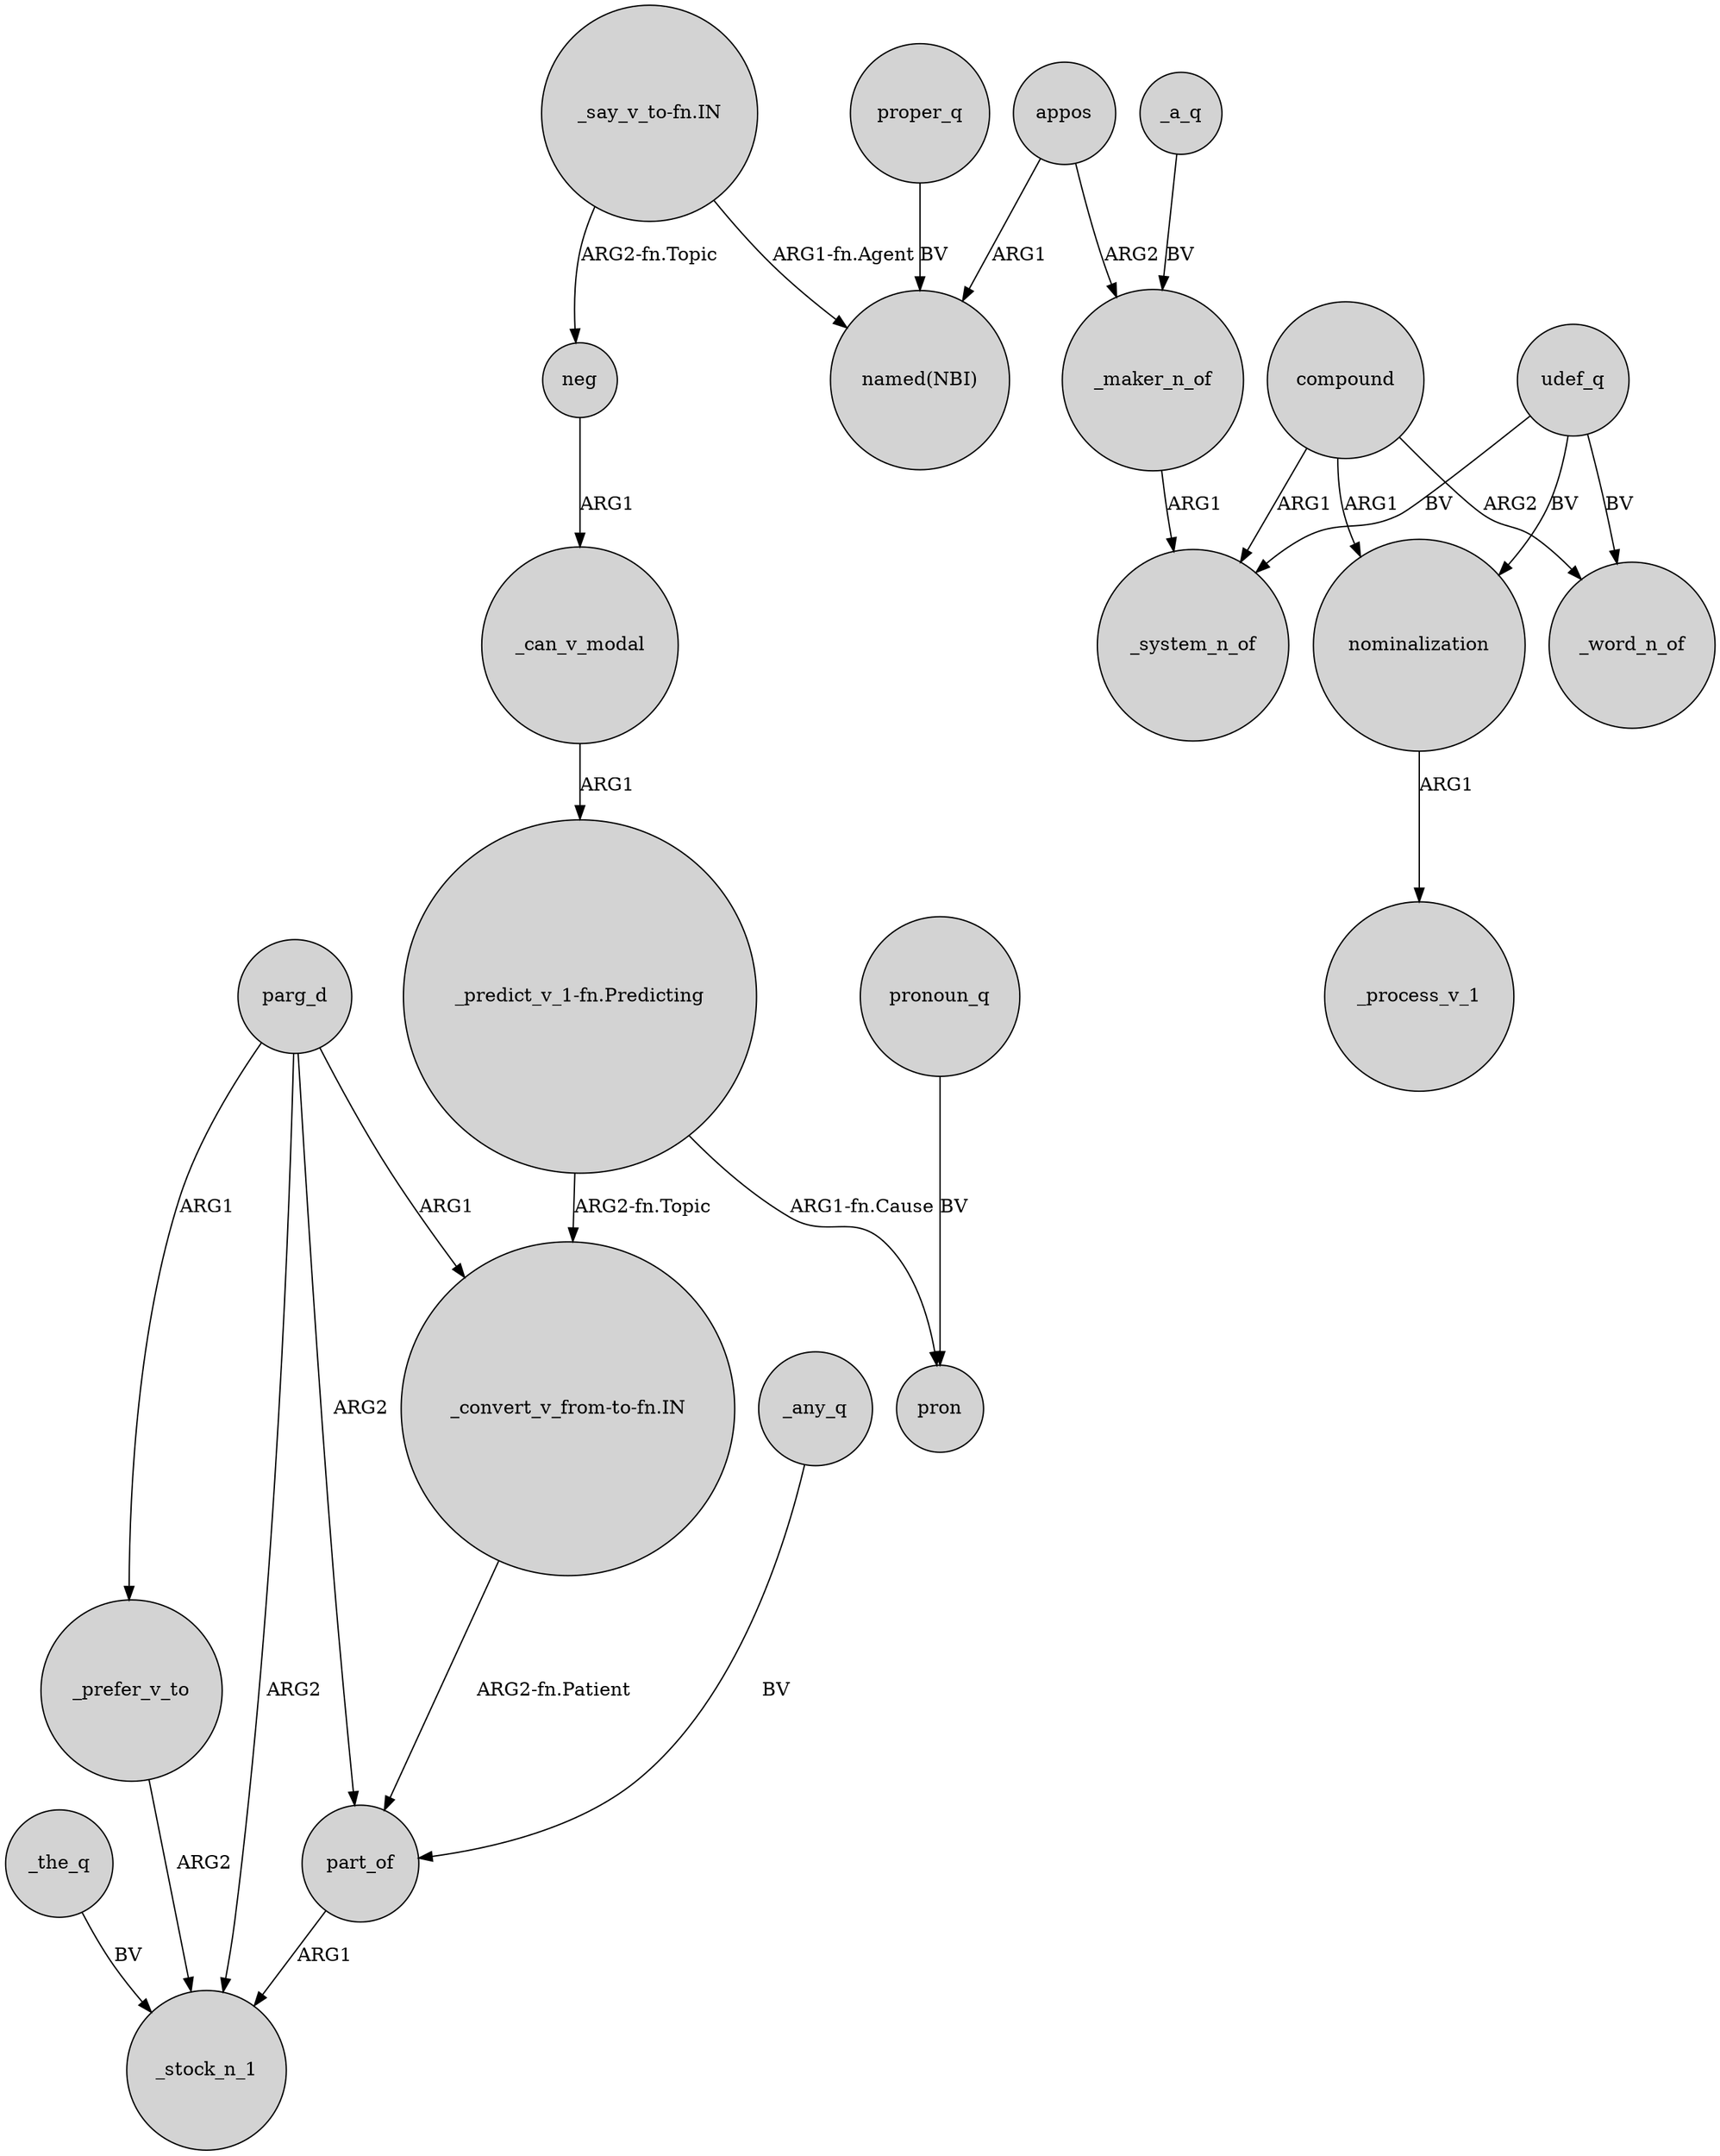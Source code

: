 digraph {
	node [shape=circle style=filled]
	"_predict_v_1-fn.Predicting" -> "_convert_v_from-to-fn.IN" [label="ARG2-fn.Topic"]
	appos -> "named(NBI)" [label=ARG1]
	compound -> _word_n_of [label=ARG2]
	part_of -> _stock_n_1 [label=ARG1]
	compound -> _system_n_of [label=ARG1]
	nominalization -> _process_v_1 [label=ARG1]
	_the_q -> _stock_n_1 [label=BV]
	udef_q -> _system_n_of [label=BV]
	udef_q -> _word_n_of [label=BV]
	appos -> _maker_n_of [label=ARG2]
	proper_q -> "named(NBI)" [label=BV]
	pronoun_q -> pron [label=BV]
	_maker_n_of -> _system_n_of [label=ARG1]
	_a_q -> _maker_n_of [label=BV]
	parg_d -> "_convert_v_from-to-fn.IN" [label=ARG1]
	_any_q -> part_of [label=BV]
	udef_q -> nominalization [label=BV]
	"_say_v_to-fn.IN" -> "named(NBI)" [label="ARG1-fn.Agent"]
	parg_d -> _prefer_v_to [label=ARG1]
	"_say_v_to-fn.IN" -> neg [label="ARG2-fn.Topic"]
	_can_v_modal -> "_predict_v_1-fn.Predicting" [label=ARG1]
	_prefer_v_to -> _stock_n_1 [label=ARG2]
	parg_d -> part_of [label=ARG2]
	"_convert_v_from-to-fn.IN" -> part_of [label="ARG2-fn.Patient"]
	compound -> nominalization [label=ARG1]
	neg -> _can_v_modal [label=ARG1]
	"_predict_v_1-fn.Predicting" -> pron [label="ARG1-fn.Cause"]
	parg_d -> _stock_n_1 [label=ARG2]
}
